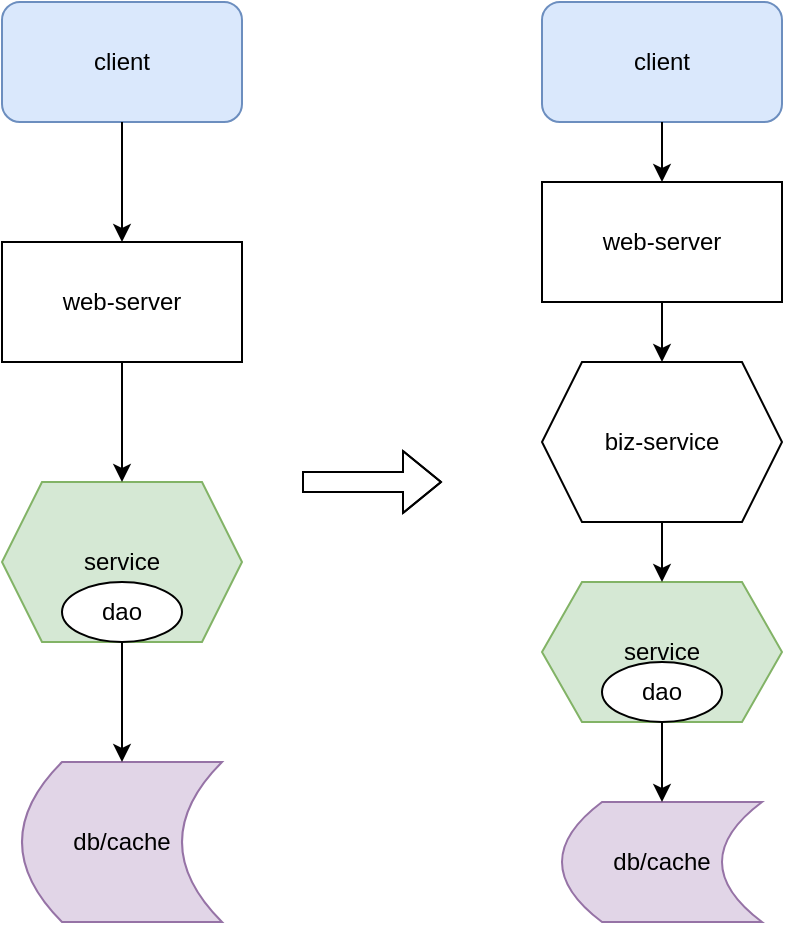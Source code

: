 <mxfile version="20.8.20" type="github">
  <diagram name="第 1 页" id="TnKgWU5buu2Q5FdQvuDq">
    <mxGraphModel dx="948" dy="603" grid="1" gridSize="10" guides="1" tooltips="1" connect="1" arrows="1" fold="1" page="1" pageScale="1" pageWidth="827" pageHeight="1169" math="0" shadow="0">
      <root>
        <mxCell id="0" />
        <mxCell id="1" parent="0" />
        <mxCell id="hAWt6sFsW6570iFKJtzD-9" value="" style="group" vertex="1" connectable="0" parent="1">
          <mxGeometry x="340" y="120" width="120" height="460" as="geometry" />
        </mxCell>
        <mxCell id="hAWt6sFsW6570iFKJtzD-1" value="client" style="rounded=1;whiteSpace=wrap;html=1;fillColor=#dae8fc;strokeColor=#6c8ebf;" vertex="1" parent="hAWt6sFsW6570iFKJtzD-9">
          <mxGeometry width="120" height="60" as="geometry" />
        </mxCell>
        <mxCell id="hAWt6sFsW6570iFKJtzD-2" value="web-server" style="rounded=0;whiteSpace=wrap;html=1;" vertex="1" parent="hAWt6sFsW6570iFKJtzD-9">
          <mxGeometry y="120" width="120" height="60" as="geometry" />
        </mxCell>
        <mxCell id="hAWt6sFsW6570iFKJtzD-6" style="edgeStyle=orthogonalEdgeStyle;rounded=0;orthogonalLoop=1;jettySize=auto;html=1;entryX=0.5;entryY=0;entryDx=0;entryDy=0;" edge="1" parent="hAWt6sFsW6570iFKJtzD-9" source="hAWt6sFsW6570iFKJtzD-1" target="hAWt6sFsW6570iFKJtzD-2">
          <mxGeometry relative="1" as="geometry" />
        </mxCell>
        <mxCell id="hAWt6sFsW6570iFKJtzD-3" value="service" style="shape=hexagon;perimeter=hexagonPerimeter2;whiteSpace=wrap;html=1;fixedSize=1;fillColor=#d5e8d4;strokeColor=#82b366;" vertex="1" parent="hAWt6sFsW6570iFKJtzD-9">
          <mxGeometry y="240" width="120" height="80" as="geometry" />
        </mxCell>
        <mxCell id="hAWt6sFsW6570iFKJtzD-7" style="edgeStyle=orthogonalEdgeStyle;rounded=0;orthogonalLoop=1;jettySize=auto;html=1;entryX=0.5;entryY=0;entryDx=0;entryDy=0;" edge="1" parent="hAWt6sFsW6570iFKJtzD-9" source="hAWt6sFsW6570iFKJtzD-2" target="hAWt6sFsW6570iFKJtzD-3">
          <mxGeometry relative="1" as="geometry" />
        </mxCell>
        <mxCell id="hAWt6sFsW6570iFKJtzD-4" value="dao" style="ellipse;whiteSpace=wrap;html=1;" vertex="1" parent="hAWt6sFsW6570iFKJtzD-9">
          <mxGeometry x="30" y="290" width="60" height="30" as="geometry" />
        </mxCell>
        <mxCell id="hAWt6sFsW6570iFKJtzD-5" value="db/cache" style="shape=dataStorage;whiteSpace=wrap;html=1;fixedSize=1;fillColor=#e1d5e7;strokeColor=#9673a6;" vertex="1" parent="hAWt6sFsW6570iFKJtzD-9">
          <mxGeometry x="10" y="380" width="100" height="80" as="geometry" />
        </mxCell>
        <mxCell id="hAWt6sFsW6570iFKJtzD-8" style="edgeStyle=orthogonalEdgeStyle;rounded=0;orthogonalLoop=1;jettySize=auto;html=1;entryX=0.5;entryY=0;entryDx=0;entryDy=0;" edge="1" parent="hAWt6sFsW6570iFKJtzD-9" source="hAWt6sFsW6570iFKJtzD-4" target="hAWt6sFsW6570iFKJtzD-5">
          <mxGeometry relative="1" as="geometry" />
        </mxCell>
        <mxCell id="hAWt6sFsW6570iFKJtzD-11" value="client" style="rounded=1;whiteSpace=wrap;html=1;fillColor=#dae8fc;strokeColor=#6c8ebf;" vertex="1" parent="1">
          <mxGeometry x="610" y="120" width="120" height="60" as="geometry" />
        </mxCell>
        <mxCell id="hAWt6sFsW6570iFKJtzD-20" value="" style="edgeStyle=orthogonalEdgeStyle;rounded=0;orthogonalLoop=1;jettySize=auto;html=1;" edge="1" parent="1" source="hAWt6sFsW6570iFKJtzD-12" target="hAWt6sFsW6570iFKJtzD-19">
          <mxGeometry relative="1" as="geometry" />
        </mxCell>
        <mxCell id="hAWt6sFsW6570iFKJtzD-12" value="web-server" style="rounded=0;whiteSpace=wrap;html=1;" vertex="1" parent="1">
          <mxGeometry x="610" y="210" width="120" height="60" as="geometry" />
        </mxCell>
        <mxCell id="hAWt6sFsW6570iFKJtzD-13" style="edgeStyle=orthogonalEdgeStyle;rounded=0;orthogonalLoop=1;jettySize=auto;html=1;entryX=0.5;entryY=0;entryDx=0;entryDy=0;" edge="1" parent="1" source="hAWt6sFsW6570iFKJtzD-11" target="hAWt6sFsW6570iFKJtzD-12">
          <mxGeometry relative="1" as="geometry" />
        </mxCell>
        <mxCell id="hAWt6sFsW6570iFKJtzD-14" value="service" style="shape=hexagon;perimeter=hexagonPerimeter2;whiteSpace=wrap;html=1;fixedSize=1;fillColor=#d5e8d4;strokeColor=#82b366;" vertex="1" parent="1">
          <mxGeometry x="610" y="410" width="120" height="70" as="geometry" />
        </mxCell>
        <mxCell id="hAWt6sFsW6570iFKJtzD-16" value="dao" style="ellipse;whiteSpace=wrap;html=1;" vertex="1" parent="1">
          <mxGeometry x="640" y="450" width="60" height="30" as="geometry" />
        </mxCell>
        <mxCell id="hAWt6sFsW6570iFKJtzD-17" value="db/cache" style="shape=dataStorage;whiteSpace=wrap;html=1;fixedSize=1;fillColor=#e1d5e7;strokeColor=#9673a6;" vertex="1" parent="1">
          <mxGeometry x="620" y="520" width="100" height="60" as="geometry" />
        </mxCell>
        <mxCell id="hAWt6sFsW6570iFKJtzD-18" style="edgeStyle=orthogonalEdgeStyle;rounded=0;orthogonalLoop=1;jettySize=auto;html=1;entryX=0.5;entryY=0;entryDx=0;entryDy=0;" edge="1" parent="1" source="hAWt6sFsW6570iFKJtzD-16" target="hAWt6sFsW6570iFKJtzD-17">
          <mxGeometry relative="1" as="geometry" />
        </mxCell>
        <mxCell id="hAWt6sFsW6570iFKJtzD-21" value="" style="edgeStyle=orthogonalEdgeStyle;rounded=0;orthogonalLoop=1;jettySize=auto;html=1;" edge="1" parent="1" source="hAWt6sFsW6570iFKJtzD-19">
          <mxGeometry relative="1" as="geometry">
            <mxPoint x="670" y="410" as="targetPoint" />
          </mxGeometry>
        </mxCell>
        <mxCell id="hAWt6sFsW6570iFKJtzD-19" value="biz-service" style="shape=hexagon;perimeter=hexagonPerimeter2;whiteSpace=wrap;html=1;fixedSize=1;" vertex="1" parent="1">
          <mxGeometry x="610" y="300" width="120" height="80" as="geometry" />
        </mxCell>
        <mxCell id="hAWt6sFsW6570iFKJtzD-22" value="" style="shape=flexArrow;endArrow=classic;html=1;rounded=0;" edge="1" parent="1">
          <mxGeometry width="50" height="50" relative="1" as="geometry">
            <mxPoint x="490" y="360" as="sourcePoint" />
            <mxPoint x="560" y="360" as="targetPoint" />
            <Array as="points">
              <mxPoint x="530" y="360" />
            </Array>
          </mxGeometry>
        </mxCell>
      </root>
    </mxGraphModel>
  </diagram>
</mxfile>
